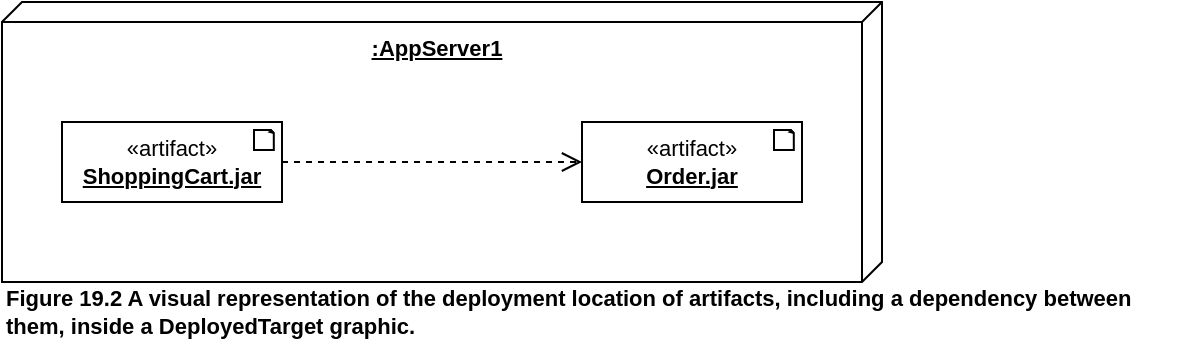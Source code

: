 <mxfile version="21.6.8" type="device" pages="6">
  <diagram name="19.2" id="IxozW9hRP2mT86871DS1">
    <mxGraphModel dx="880" dy="545" grid="1" gridSize="10" guides="1" tooltips="1" connect="1" arrows="1" fold="1" page="1" pageScale="1" pageWidth="1169" pageHeight="827" math="0" shadow="0">
      <root>
        <mxCell id="0" />
        <mxCell id="1" parent="0" />
        <mxCell id="2yXQtISYqGkoYnl4BUPT-1" value="&lt;u&gt;&lt;b&gt;:AppServer1&lt;/b&gt;&lt;/u&gt;" style="verticalAlign=top;align=center;shape=cube;size=10;direction=south;fontStyle=0;html=1;boundedLbl=1;spacingLeft=5;whiteSpace=wrap;fontFamily=Helvetica;fontSize=11;fontColor=default;" vertex="1" parent="1">
          <mxGeometry width="440" height="140" as="geometry" />
        </mxCell>
        <mxCell id="2yXQtISYqGkoYnl4BUPT-5" value="" style="edgeStyle=none;shape=connector;rounded=0;orthogonalLoop=1;jettySize=auto;html=1;labelBackgroundColor=none;strokeColor=default;fontFamily=Helvetica;fontSize=11;fontColor=default;endArrow=open;endFill=0;startArrow=none;startFill=0;endSize=8;verticalAlign=bottom;dashed=1;" edge="1" parent="1" source="2yXQtISYqGkoYnl4BUPT-3" target="2yXQtISYqGkoYnl4BUPT-4">
          <mxGeometry relative="1" as="geometry" />
        </mxCell>
        <mxCell id="2yXQtISYqGkoYnl4BUPT-3" value="«artifact»&lt;br&gt;&lt;b&gt;&lt;u&gt;ShoppingCart.jar&lt;/u&gt;&lt;/b&gt;" style="html=1;align=center;verticalAlign=middle;dashed=0;whiteSpace=wrap;fontFamily=Helvetica;fontSize=11;fontColor=default;" vertex="1" parent="1">
          <mxGeometry x="30" y="60" width="110" height="40" as="geometry" />
        </mxCell>
        <mxCell id="2yXQtISYqGkoYnl4BUPT-4" value="«artifact»&lt;br&gt;&lt;b&gt;&lt;u&gt;Order.jar&lt;/u&gt;&lt;/b&gt;" style="html=1;align=center;verticalAlign=middle;dashed=0;whiteSpace=wrap;fontFamily=Helvetica;fontSize=11;fontColor=default;" vertex="1" parent="1">
          <mxGeometry x="290" y="60" width="110" height="40" as="geometry" />
        </mxCell>
        <mxCell id="2yXQtISYqGkoYnl4BUPT-6" value="&lt;div&gt;&lt;b&gt;Figure 19.2 A visual representation of the deployment location of artifacts, including a dependency between&lt;/b&gt;&lt;/div&gt;&lt;div&gt;&lt;b&gt;them, inside a DeployedTarget graphic.&lt;/b&gt;&lt;/div&gt;" style="text;html=1;align=left;verticalAlign=middle;resizable=0;points=[];autosize=1;strokeColor=none;fillColor=none;fontSize=11;fontFamily=Helvetica;fontColor=default;" vertex="1" parent="1">
          <mxGeometry y="135" width="590" height="40" as="geometry" />
        </mxCell>
        <mxCell id="NdXB8yZ9BdZrfvNTrr1n-1" value="" style="whiteSpace=wrap;html=1;shape=mxgraph.basic.document;fontFamily=Helvetica;fontSize=11;fontColor=default;" vertex="1" parent="1">
          <mxGeometry x="126" y="64" width="10" height="10" as="geometry" />
        </mxCell>
        <mxCell id="NdXB8yZ9BdZrfvNTrr1n-2" value="" style="whiteSpace=wrap;html=1;shape=mxgraph.basic.document;fontFamily=Helvetica;fontSize=11;fontColor=default;" vertex="1" parent="1">
          <mxGeometry x="386" y="64" width="10" height="10" as="geometry" />
        </mxCell>
      </root>
    </mxGraphModel>
  </diagram>
  <diagram id="gguYB2vndOPR30-Nj2Ob" name="19.3">
    <mxGraphModel dx="880" dy="545" grid="1" gridSize="10" guides="1" tooltips="1" connect="1" arrows="1" fold="1" page="1" pageScale="1" pageWidth="1169" pageHeight="827" math="0" shadow="0">
      <root>
        <mxCell id="0" />
        <mxCell id="1" parent="0" />
        <mxCell id="OoPd9m3H866sBwOi5_Z4-1" value="&lt;u&gt;&lt;b&gt;:AppServer1&lt;/b&gt;&lt;/u&gt;" style="verticalAlign=top;align=center;shape=cube;size=10;direction=south;fontStyle=0;html=1;boundedLbl=1;spacingLeft=5;whiteSpace=wrap;fontFamily=Helvetica;fontSize=11;fontColor=default;" vertex="1" parent="1">
          <mxGeometry x="80" y="10" width="160" height="50" as="geometry" />
        </mxCell>
        <mxCell id="XaUr5QyTKzkt19-tV3a9-1" value="" style="edgeStyle=none;shape=connector;rounded=0;orthogonalLoop=1;jettySize=auto;html=1;labelBackgroundColor=none;strokeColor=default;fontFamily=Helvetica;fontSize=11;fontColor=default;endArrow=open;endFill=0;startArrow=none;startFill=0;endSize=8;verticalAlign=bottom;dashed=1;entryX=1;entryY=0.769;entryDx=0;entryDy=0;entryPerimeter=0;" edge="1" parent="1" source="XaUr5QyTKzkt19-tV3a9-2" target="OoPd9m3H866sBwOi5_Z4-1">
          <mxGeometry relative="1" as="geometry" />
        </mxCell>
        <mxCell id="XaUr5QyTKzkt19-tV3a9-5" value="«deploy»" style="edgeLabel;html=1;align=center;verticalAlign=middle;resizable=0;points=[];fontSize=11;fontFamily=Helvetica;fontColor=default;labelBackgroundColor=none;" vertex="1" connectable="0" parent="XaUr5QyTKzkt19-tV3a9-1">
          <mxGeometry x="-0.063" y="-3" relative="1" as="geometry">
            <mxPoint x="-36" y="-1" as="offset" />
          </mxGeometry>
        </mxCell>
        <mxCell id="XaUr5QyTKzkt19-tV3a9-2" value="«artifact»&lt;br&gt;&lt;b&gt;&lt;u&gt;ShoppingCart.jar&lt;/u&gt;&lt;/b&gt;" style="html=1;align=center;verticalAlign=middle;dashed=0;whiteSpace=wrap;fontFamily=Helvetica;fontSize=11;fontColor=default;" vertex="1" parent="1">
          <mxGeometry y="120" width="110" height="40" as="geometry" />
        </mxCell>
        <mxCell id="XaUr5QyTKzkt19-tV3a9-3" value="«artifact»&lt;br&gt;&lt;b&gt;&lt;u&gt;Order.jar&lt;/u&gt;&lt;/b&gt;" style="html=1;align=center;verticalAlign=middle;dashed=0;whiteSpace=wrap;fontFamily=Helvetica;fontSize=11;fontColor=default;" vertex="1" parent="1">
          <mxGeometry x="210" y="120" width="110" height="40" as="geometry" />
        </mxCell>
        <mxCell id="XaUr5QyTKzkt19-tV3a9-4" value="" style="edgeStyle=none;shape=connector;rounded=0;orthogonalLoop=1;jettySize=auto;html=1;labelBackgroundColor=none;strokeColor=default;fontFamily=Helvetica;fontSize=11;fontColor=default;endArrow=open;endFill=0;startArrow=none;startFill=0;endSize=8;verticalAlign=bottom;dashed=1;entryX=1;entryY=0.325;entryDx=0;entryDy=0;entryPerimeter=0;exitX=0.5;exitY=0;exitDx=0;exitDy=0;" edge="1" parent="1" source="XaUr5QyTKzkt19-tV3a9-3" target="OoPd9m3H866sBwOi5_Z4-1">
          <mxGeometry relative="1" as="geometry">
            <mxPoint x="80" y="130" as="sourcePoint" />
            <mxPoint x="127" y="70" as="targetPoint" />
          </mxGeometry>
        </mxCell>
        <mxCell id="XaUr5QyTKzkt19-tV3a9-6" value="«deploy»" style="edgeLabel;html=1;align=center;verticalAlign=middle;resizable=0;points=[];fontSize=11;fontFamily=Helvetica;fontColor=default;labelBackgroundColor=none;" vertex="1" connectable="0" parent="XaUr5QyTKzkt19-tV3a9-4">
          <mxGeometry x="-0.066" relative="1" as="geometry">
            <mxPoint x="36" as="offset" />
          </mxGeometry>
        </mxCell>
        <mxCell id="XaUr5QyTKzkt19-tV3a9-7" value="&lt;div&gt;&lt;b&gt;Figure 19.3 Alternative deployment representation of using a dependency called «deploy» used when&lt;/b&gt;&lt;/div&gt;&lt;div&gt;&lt;b&gt;DeployedArtifacts are visually outside their DeployedTarget graphics&lt;/b&gt;&lt;/div&gt;" style="text;html=1;align=left;verticalAlign=middle;resizable=0;points=[];autosize=1;strokeColor=none;fillColor=none;fontSize=11;fontFamily=Helvetica;fontColor=default;" vertex="1" parent="1">
          <mxGeometry y="155" width="550" height="40" as="geometry" />
        </mxCell>
        <mxCell id="XLMP1S4vkps2fqM-YsXW-1" value="" style="whiteSpace=wrap;html=1;shape=mxgraph.basic.document;fontFamily=Helvetica;fontSize=11;fontColor=default;" vertex="1" parent="1">
          <mxGeometry x="96" y="123" width="10" height="10" as="geometry" />
        </mxCell>
        <mxCell id="a3O87uVWys_JTk6rVLZc-1" value="" style="whiteSpace=wrap;html=1;shape=mxgraph.basic.document;fontFamily=Helvetica;fontSize=11;fontColor=default;" vertex="1" parent="1">
          <mxGeometry x="306" y="123" width="10" height="10" as="geometry" />
        </mxCell>
      </root>
    </mxGraphModel>
  </diagram>
  <diagram id="-1JfiHuFQ652u3Iyl3Wu" name="19.4">
    <mxGraphModel dx="880" dy="545" grid="1" gridSize="10" guides="1" tooltips="1" connect="1" arrows="1" fold="1" page="1" pageScale="1" pageWidth="1169" pageHeight="827" math="0" shadow="0">
      <root>
        <mxCell id="0" />
        <mxCell id="1" parent="0" />
        <mxCell id="M77OositdjyM9wwsEaAh-1" value="&lt;u&gt;&lt;b&gt;:AppServer1&lt;/b&gt;&lt;/u&gt;" style="verticalAlign=top;align=center;shape=cube;size=10;direction=south;fontStyle=0;html=1;boundedLbl=1;spacingLeft=5;whiteSpace=wrap;fontFamily=Helvetica;fontSize=11;fontColor=default;" vertex="1" parent="1">
          <mxGeometry width="160" height="170" as="geometry" />
        </mxCell>
        <mxCell id="M77OositdjyM9wwsEaAh-2" value="Order.jar" style="fontStyle=0;dashed=1;html=1;whiteSpace=wrap;fontFamily=Helvetica;fontSize=11;fontColor=default;strokeColor=none;fillColor=none;align=left;spacingLeft=11;" vertex="1" parent="1">
          <mxGeometry y="40" width="150" height="20" as="geometry" />
        </mxCell>
        <mxCell id="M77OositdjyM9wwsEaAh-3" value="ShoppingCart.jar" style="fontStyle=0;dashed=1;html=1;whiteSpace=wrap;fontFamily=Helvetica;fontSize=11;fontColor=default;strokeColor=none;fillColor=none;align=left;spacingLeft=11;" vertex="1" parent="1">
          <mxGeometry y="60" width="150" height="20" as="geometry" />
        </mxCell>
        <mxCell id="M77OositdjyM9wwsEaAh-4" value="Account.jar" style="fontStyle=0;dashed=1;html=1;whiteSpace=wrap;fontFamily=Helvetica;fontSize=11;fontColor=default;strokeColor=none;fillColor=none;align=left;spacingLeft=11;" vertex="1" parent="1">
          <mxGeometry y="80" width="150" height="20" as="geometry" />
        </mxCell>
        <mxCell id="M77OositdjyM9wwsEaAh-5" value="Product.jar" style="fontStyle=0;dashed=1;html=1;whiteSpace=wrap;fontFamily=Helvetica;fontSize=11;fontColor=default;strokeColor=none;fillColor=none;align=left;spacingLeft=11;" vertex="1" parent="1">
          <mxGeometry y="100" width="150" height="20" as="geometry" />
        </mxCell>
        <mxCell id="M77OositdjyM9wwsEaAh-6" value="BackOrder.jar" style="fontStyle=0;dashed=1;html=1;whiteSpace=wrap;fontFamily=Helvetica;fontSize=11;fontColor=default;strokeColor=none;fillColor=none;align=left;spacingLeft=11;" vertex="1" parent="1">
          <mxGeometry y="120" width="150" height="20" as="geometry" />
        </mxCell>
        <mxCell id="M77OositdjyM9wwsEaAh-7" value="Service.jar" style="fontStyle=0;dashed=1;html=1;whiteSpace=wrap;fontFamily=Helvetica;fontSize=11;fontColor=default;strokeColor=none;fillColor=none;align=left;spacingLeft=11;" vertex="1" parent="1">
          <mxGeometry y="140" width="150" height="20" as="geometry" />
        </mxCell>
        <mxCell id="M77OositdjyM9wwsEaAh-8" value="&lt;b&gt;Figure 19.4 Textual list based representation of DeployedArtifacts.&lt;/b&gt;" style="text;html=1;align=left;verticalAlign=middle;resizable=0;points=[];autosize=1;strokeColor=none;fillColor=none;fontSize=11;fontFamily=Helvetica;fontColor=default;" vertex="1" parent="1">
          <mxGeometry y="170" width="370" height="30" as="geometry" />
        </mxCell>
      </root>
    </mxGraphModel>
  </diagram>
  <diagram id="OecA6QPRmtA2vS_uoJ-L" name="19.5">
    <mxGraphModel dx="880" dy="545" grid="1" gridSize="10" guides="1" tooltips="1" connect="1" arrows="1" fold="1" page="1" pageScale="1" pageWidth="1169" pageHeight="827" math="0" shadow="0">
      <root>
        <mxCell id="0" />
        <mxCell id="1" parent="0" />
        <mxCell id="QXYRlsA3laeeMnN8lOc3-1" value="«deployment spec»&lt;br&gt;&lt;b&gt;Name&lt;/b&gt;" style="swimlane;fontStyle=0;align=center;verticalAlign=top;childLayout=stackLayout;horizontal=1;startSize=40;horizontalStack=0;resizeParent=1;resizeParentMax=0;resizeLast=0;collapsible=0;marginBottom=0;html=1;whiteSpace=wrap;fontFamily=Helvetica;fontSize=11;fontColor=default;" vertex="1" parent="1">
          <mxGeometry x="10" y="10" width="120" height="80" as="geometry" />
        </mxCell>
        <mxCell id="QXYRlsA3laeeMnN8lOc3-2" value="execution: execKind&lt;br&gt;transaction: Boolean" style="text;html=1;strokeColor=none;fillColor=none;align=left;verticalAlign=middle;spacingLeft=4;spacingRight=4;overflow=hidden;rotatable=0;points=[[0,0.5],[1,0.5]];portConstraint=eastwest;whiteSpace=wrap;fontSize=11;fontFamily=Helvetica;fontColor=default;" vertex="1" parent="QXYRlsA3laeeMnN8lOc3-1">
          <mxGeometry y="40" width="120" height="40" as="geometry" />
        </mxCell>
        <mxCell id="QXYRlsA3laeeMnN8lOc3-3" value="«deployment spec»&lt;br&gt;&lt;b&gt;&lt;u&gt;Name&lt;/u&gt;&lt;/b&gt;" style="swimlane;fontStyle=0;align=center;verticalAlign=top;childLayout=stackLayout;horizontal=1;startSize=40;horizontalStack=0;resizeParent=1;resizeParentMax=0;resizeLast=0;collapsible=0;marginBottom=0;html=1;whiteSpace=wrap;fontFamily=Helvetica;fontSize=11;fontColor=default;" vertex="1" parent="1">
          <mxGeometry x="210" y="10" width="120" height="80" as="geometry" />
        </mxCell>
        <mxCell id="QXYRlsA3laeeMnN8lOc3-4" value="execution: thread&lt;br&gt;transaction: true" style="text;html=1;strokeColor=none;fillColor=none;align=left;verticalAlign=middle;spacingLeft=4;spacingRight=4;overflow=hidden;rotatable=0;points=[[0,0.5],[1,0.5]];portConstraint=eastwest;whiteSpace=wrap;fontSize=11;fontFamily=Helvetica;fontColor=default;" vertex="1" parent="QXYRlsA3laeeMnN8lOc3-3">
          <mxGeometry y="40" width="120" height="40" as="geometry" />
        </mxCell>
        <mxCell id="QXYRlsA3laeeMnN8lOc3-5" value="&lt;div&gt;&lt;b&gt;Figure 19.5 DeploymentSpecification for an artifact. On the left, a type-level specification, and on the right, an&lt;/b&gt;&lt;/div&gt;&lt;div&gt;&lt;b&gt;instance-level specification.&lt;/b&gt;&lt;/div&gt;" style="text;html=1;align=left;verticalAlign=middle;resizable=0;points=[];autosize=1;strokeColor=none;fillColor=none;fontSize=11;fontFamily=Helvetica;fontColor=default;" vertex="1" parent="1">
          <mxGeometry x="10" y="90" width="590" height="40" as="geometry" />
        </mxCell>
      </root>
    </mxGraphModel>
  </diagram>
  <diagram id="ARckZ6Ip4H-bAis4OuDH" name="19.6">
    <mxGraphModel dx="880" dy="545" grid="1" gridSize="10" guides="1" tooltips="1" connect="1" arrows="1" fold="1" page="1" pageScale="1" pageWidth="1169" pageHeight="827" math="0" shadow="0">
      <root>
        <mxCell id="0" />
        <mxCell id="1" parent="0" />
        <mxCell id="JFr-vxMN5EuFc8W2omj0-1" value="&lt;u&gt;&lt;b&gt;:AppServer1&lt;/b&gt;&lt;/u&gt;" style="verticalAlign=top;align=center;shape=cube;size=10;direction=south;fontStyle=0;html=1;boundedLbl=1;spacingLeft=5;whiteSpace=wrap;fontFamily=Helvetica;fontSize=11;fontColor=default;" vertex="1" parent="1">
          <mxGeometry width="440" height="240" as="geometry" />
        </mxCell>
        <mxCell id="XsHxAoEEIxypKbaFoQ75-7" value="" style="group" vertex="1" connectable="0" parent="1">
          <mxGeometry x="25" y="50" width="385" height="170" as="geometry" />
        </mxCell>
        <mxCell id="XsHxAoEEIxypKbaFoQ75-5" value="«artifact»&lt;br&gt;&lt;b&gt;&lt;u&gt;ShoppintApp.ear&lt;/u&gt;&lt;/b&gt;" style="whiteSpace=wrap;html=1;fontFamily=Helvetica;fontSize=11;fontColor=default;verticalAlign=top;" vertex="1" parent="XsHxAoEEIxypKbaFoQ75-7">
          <mxGeometry width="385" height="170" as="geometry" />
        </mxCell>
        <mxCell id="XsHxAoEEIxypKbaFoQ75-6" value="" style="whiteSpace=wrap;html=1;shape=mxgraph.basic.document;fontFamily=Helvetica;fontSize=11;fontColor=default;" vertex="1" parent="XsHxAoEEIxypKbaFoQ75-7">
          <mxGeometry x="367" y="8" width="10" height="10" as="geometry" />
        </mxCell>
        <mxCell id="3SBFum3WGCL9he1E78h0-1" value="" style="edgeStyle=none;shape=connector;rounded=0;orthogonalLoop=1;jettySize=auto;html=1;labelBackgroundColor=none;strokeColor=default;fontFamily=Helvetica;fontSize=11;fontColor=default;endArrow=open;endFill=0;startArrow=none;startFill=0;endSize=8;verticalAlign=bottom;dashed=1;" edge="1" parent="1" source="3SBFum3WGCL9he1E78h0-2" target="3SBFum3WGCL9he1E78h0-3">
          <mxGeometry relative="1" as="geometry" />
        </mxCell>
        <mxCell id="XsHxAoEEIxypKbaFoQ75-1" value="«deployment spec»&lt;br&gt;&lt;b&gt;&lt;u&gt;ShoppingAppdesc.xml&lt;/u&gt;&lt;/b&gt;" style="html=1;align=center;verticalAlign=middle;dashed=0;whiteSpace=wrap;fontFamily=Helvetica;fontSize=11;fontColor=default;" vertex="1" parent="1">
          <mxGeometry x="40" y="170" width="140" height="40" as="geometry" />
        </mxCell>
        <mxCell id="XsHxAoEEIxypKbaFoQ75-4" style="edgeStyle=none;shape=connector;rounded=0;orthogonalLoop=1;jettySize=auto;html=1;exitX=0.5;exitY=0;exitDx=0;exitDy=0;entryX=0.5;entryY=1;entryDx=0;entryDy=0;labelBackgroundColor=none;strokeColor=default;fontFamily=Helvetica;fontSize=11;fontColor=default;endArrow=open;endFill=0;verticalAlign=bottom;startArrow=none;startFill=0;endSize=8;dashed=1;" edge="1" parent="1" source="XsHxAoEEIxypKbaFoQ75-2" target="3SBFum3WGCL9he1E78h0-3">
          <mxGeometry relative="1" as="geometry" />
        </mxCell>
        <mxCell id="XsHxAoEEIxypKbaFoQ75-2" value="«deployment spec»&lt;br&gt;&lt;b&gt;&lt;u&gt;Orderdesc.xml&lt;/u&gt;&lt;/b&gt;" style="html=1;align=center;verticalAlign=middle;dashed=0;whiteSpace=wrap;fontFamily=Helvetica;fontSize=11;fontColor=default;" vertex="1" parent="1">
          <mxGeometry x="230" y="170" width="140" height="40" as="geometry" />
        </mxCell>
        <mxCell id="XsHxAoEEIxypKbaFoQ75-8" value="&lt;b&gt;Figure 19.6 DeploymentSpecifications related to the DeployedArtifacts that they parameterize.&lt;/b&gt;" style="text;html=1;align=left;verticalAlign=middle;resizable=0;points=[];autosize=1;strokeColor=none;fillColor=none;fontSize=11;fontFamily=Helvetica;fontColor=default;" vertex="1" parent="1">
          <mxGeometry y="240" width="510" height="30" as="geometry" />
        </mxCell>
        <mxCell id="opSe-zk1q0dqLsiLh9Mz-1" value="" style="group" vertex="1" connectable="0" parent="1">
          <mxGeometry x="275" y="90" width="110" height="40" as="geometry" />
        </mxCell>
        <mxCell id="3SBFum3WGCL9he1E78h0-3" value="«artifact»&lt;br&gt;&lt;b&gt;&lt;u&gt;Order.jar&lt;/u&gt;&lt;/b&gt;" style="html=1;align=center;verticalAlign=middle;dashed=0;whiteSpace=wrap;fontFamily=Helvetica;fontSize=11;fontColor=default;" vertex="1" parent="opSe-zk1q0dqLsiLh9Mz-1">
          <mxGeometry width="110" height="40" as="geometry" />
        </mxCell>
        <mxCell id="o5wfca3HjM67s7h6AGAR-2" value="" style="whiteSpace=wrap;html=1;shape=mxgraph.basic.document;fontFamily=Helvetica;fontSize=11;fontColor=default;" vertex="1" parent="opSe-zk1q0dqLsiLh9Mz-1">
          <mxGeometry x="94" y="4" width="10" height="10" as="geometry" />
        </mxCell>
        <mxCell id="opSe-zk1q0dqLsiLh9Mz-2" value="" style="group" vertex="1" connectable="0" parent="1">
          <mxGeometry x="40" y="90" width="110" height="40" as="geometry" />
        </mxCell>
        <mxCell id="3SBFum3WGCL9he1E78h0-2" value="«artifact»&lt;br&gt;&lt;b&gt;&lt;u&gt;ShoppingCart.jar&lt;/u&gt;&lt;/b&gt;" style="html=1;align=center;verticalAlign=middle;dashed=0;whiteSpace=wrap;fontFamily=Helvetica;fontSize=11;fontColor=default;" vertex="1" parent="opSe-zk1q0dqLsiLh9Mz-2">
          <mxGeometry width="110" height="40" as="geometry" />
        </mxCell>
        <mxCell id="o5wfca3HjM67s7h6AGAR-3" value="" style="whiteSpace=wrap;html=1;shape=mxgraph.basic.document;fontFamily=Helvetica;fontSize=11;fontColor=default;" vertex="1" parent="opSe-zk1q0dqLsiLh9Mz-2">
          <mxGeometry x="95" y="4" width="10" height="10" as="geometry" />
        </mxCell>
      </root>
    </mxGraphModel>
  </diagram>
  <diagram id="LFTaMkxss5kG5MIVwrUf" name="19.7">
    <mxGraphModel dx="880" dy="545" grid="1" gridSize="10" guides="1" tooltips="1" connect="1" arrows="1" fold="1" page="1" pageScale="1" pageWidth="1169" pageHeight="827" math="0" shadow="0">
      <root>
        <mxCell id="0" />
        <mxCell id="1" parent="0" />
        <mxCell id="ZzhPag3moD5PcqyNB0U7-1" value="" style="group" vertex="1" connectable="0" parent="1">
          <mxGeometry x="10" y="10" width="110" height="40" as="geometry" />
        </mxCell>
        <mxCell id="ZzhPag3moD5PcqyNB0U7-2" value="«artifact»&lt;br&gt;&lt;b&gt;&lt;u&gt;Order.jar&lt;/u&gt;&lt;/b&gt;" style="html=1;align=center;verticalAlign=middle;dashed=0;whiteSpace=wrap;fontFamily=Helvetica;fontSize=11;fontColor=default;" vertex="1" parent="ZzhPag3moD5PcqyNB0U7-1">
          <mxGeometry width="110" height="40" as="geometry" />
        </mxCell>
        <mxCell id="ZzhPag3moD5PcqyNB0U7-3" value="" style="whiteSpace=wrap;html=1;shape=mxgraph.basic.document;fontFamily=Helvetica;fontSize=11;fontColor=default;" vertex="1" parent="ZzhPag3moD5PcqyNB0U7-1">
          <mxGeometry x="94" y="4" width="10" height="10" as="geometry" />
        </mxCell>
        <mxCell id="5Apr9dKTNEdrCTpxvmtM-1" value="&lt;u&gt;&lt;b&gt;:AppServer&lt;/b&gt;&lt;/u&gt;" style="verticalAlign=top;align=center;shape=cube;size=10;direction=south;fontStyle=0;html=1;boundedLbl=1;spacingLeft=5;whiteSpace=wrap;fontFamily=Helvetica;fontSize=11;fontColor=default;" vertex="1" parent="1">
          <mxGeometry x="10" y="160" width="110" height="70" as="geometry" />
        </mxCell>
        <mxCell id="PzPNsYtnS6A-x9XHEYwd-2" style="edgeStyle=none;shape=connector;rounded=0;orthogonalLoop=1;jettySize=auto;html=1;labelBackgroundColor=none;strokeColor=default;fontFamily=Helvetica;fontSize=11;fontColor=default;endArrow=none;endFill=0;verticalAlign=bottom;startArrow=none;startFill=0;endSize=8;dashed=1;" edge="1" parent="1" source="PzPNsYtnS6A-x9XHEYwd-1">
          <mxGeometry relative="1" as="geometry">
            <mxPoint x="70" y="110" as="targetPoint" />
          </mxGeometry>
        </mxCell>
        <mxCell id="PzPNsYtnS6A-x9XHEYwd-1" value="«deployment spec»&lt;br&gt;&lt;b&gt;&lt;u&gt;Orderdesc.xml&lt;/u&gt;&lt;/b&gt;" style="html=1;align=center;verticalAlign=middle;dashed=0;whiteSpace=wrap;fontFamily=Helvetica;fontSize=11;fontColor=default;" vertex="1" parent="1">
          <mxGeometry x="120" y="90" width="140" height="40" as="geometry" />
        </mxCell>
        <mxCell id="5Apr9dKTNEdrCTpxvmtM-4" style="edgeStyle=none;shape=connector;rounded=0;orthogonalLoop=1;jettySize=auto;html=1;labelBackgroundColor=none;strokeColor=default;fontFamily=Helvetica;fontSize=11;fontColor=default;endArrow=open;endFill=0;startArrow=none;startFill=0;endSize=8;verticalAlign=bottom;dashed=1;exitX=0.5;exitY=1;exitDx=0;exitDy=0;" edge="1" parent="1" source="ZzhPag3moD5PcqyNB0U7-2" target="5Apr9dKTNEdrCTpxvmtM-1">
          <mxGeometry relative="1" as="geometry" />
        </mxCell>
        <mxCell id="PzPNsYtnS6A-x9XHEYwd-3" value="«deploy»" style="edgeLabel;html=1;align=center;verticalAlign=middle;resizable=0;points=[];fontSize=11;fontFamily=Helvetica;fontColor=default;labelBackgroundColor=none;" vertex="1" connectable="0" parent="5Apr9dKTNEdrCTpxvmtM-4">
          <mxGeometry x="-0.273" y="2" relative="1" as="geometry">
            <mxPoint x="-30" y="13" as="offset" />
          </mxGeometry>
        </mxCell>
        <mxCell id="OAnqL0hoAg1fq3-5SmLb-1" value="&lt;b&gt;Figure 19.7 A DeploymentSpecification for a DeployedArtifact.&lt;/b&gt;" style="text;html=1;align=left;verticalAlign=middle;resizable=0;points=[];autosize=1;strokeColor=none;fillColor=none;fontSize=11;fontFamily=Helvetica;fontColor=default;" vertex="1" parent="1">
          <mxGeometry y="230" width="350" height="30" as="geometry" />
        </mxCell>
      </root>
    </mxGraphModel>
  </diagram>
</mxfile>
